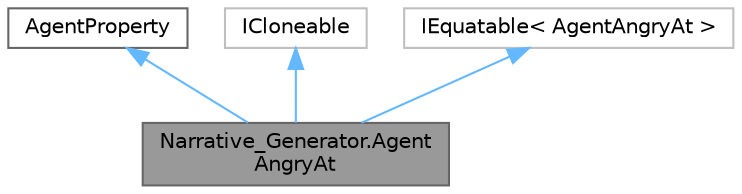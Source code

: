 digraph "Narrative_Generator.AgentAngryAt"
{
 // LATEX_PDF_SIZE
  bgcolor="transparent";
  edge [fontname=Helvetica,fontsize=10,labelfontname=Helvetica,labelfontsize=10];
  node [fontname=Helvetica,fontsize=10,shape=box,height=0.2,width=0.4];
  Node1 [label="Narrative_Generator.Agent\lAngryAt",height=0.2,width=0.4,color="gray40", fillcolor="grey60", style="filled", fontcolor="black",tooltip="A class representing the state of the agent's anger and the object of this anger."];
  Node2 -> Node1 [dir="back",color="steelblue1",style="solid"];
  Node2 [label="AgentProperty",height=0.2,width=0.4,color="gray40", fillcolor="white", style="filled",URL="$class_narrative___generator_1_1_agent_property.html",tooltip="Base class for implementing derived classes that implement various properties of agents."];
  Node3 -> Node1 [dir="back",color="steelblue1",style="solid"];
  Node3 [label="ICloneable",height=0.2,width=0.4,color="grey75", fillcolor="white", style="filled",tooltip=" "];
  Node4 -> Node1 [dir="back",color="steelblue1",style="solid"];
  Node4 [label="IEquatable\< AgentAngryAt \>",height=0.2,width=0.4,color="grey75", fillcolor="white", style="filled",tooltip=" "];
}
